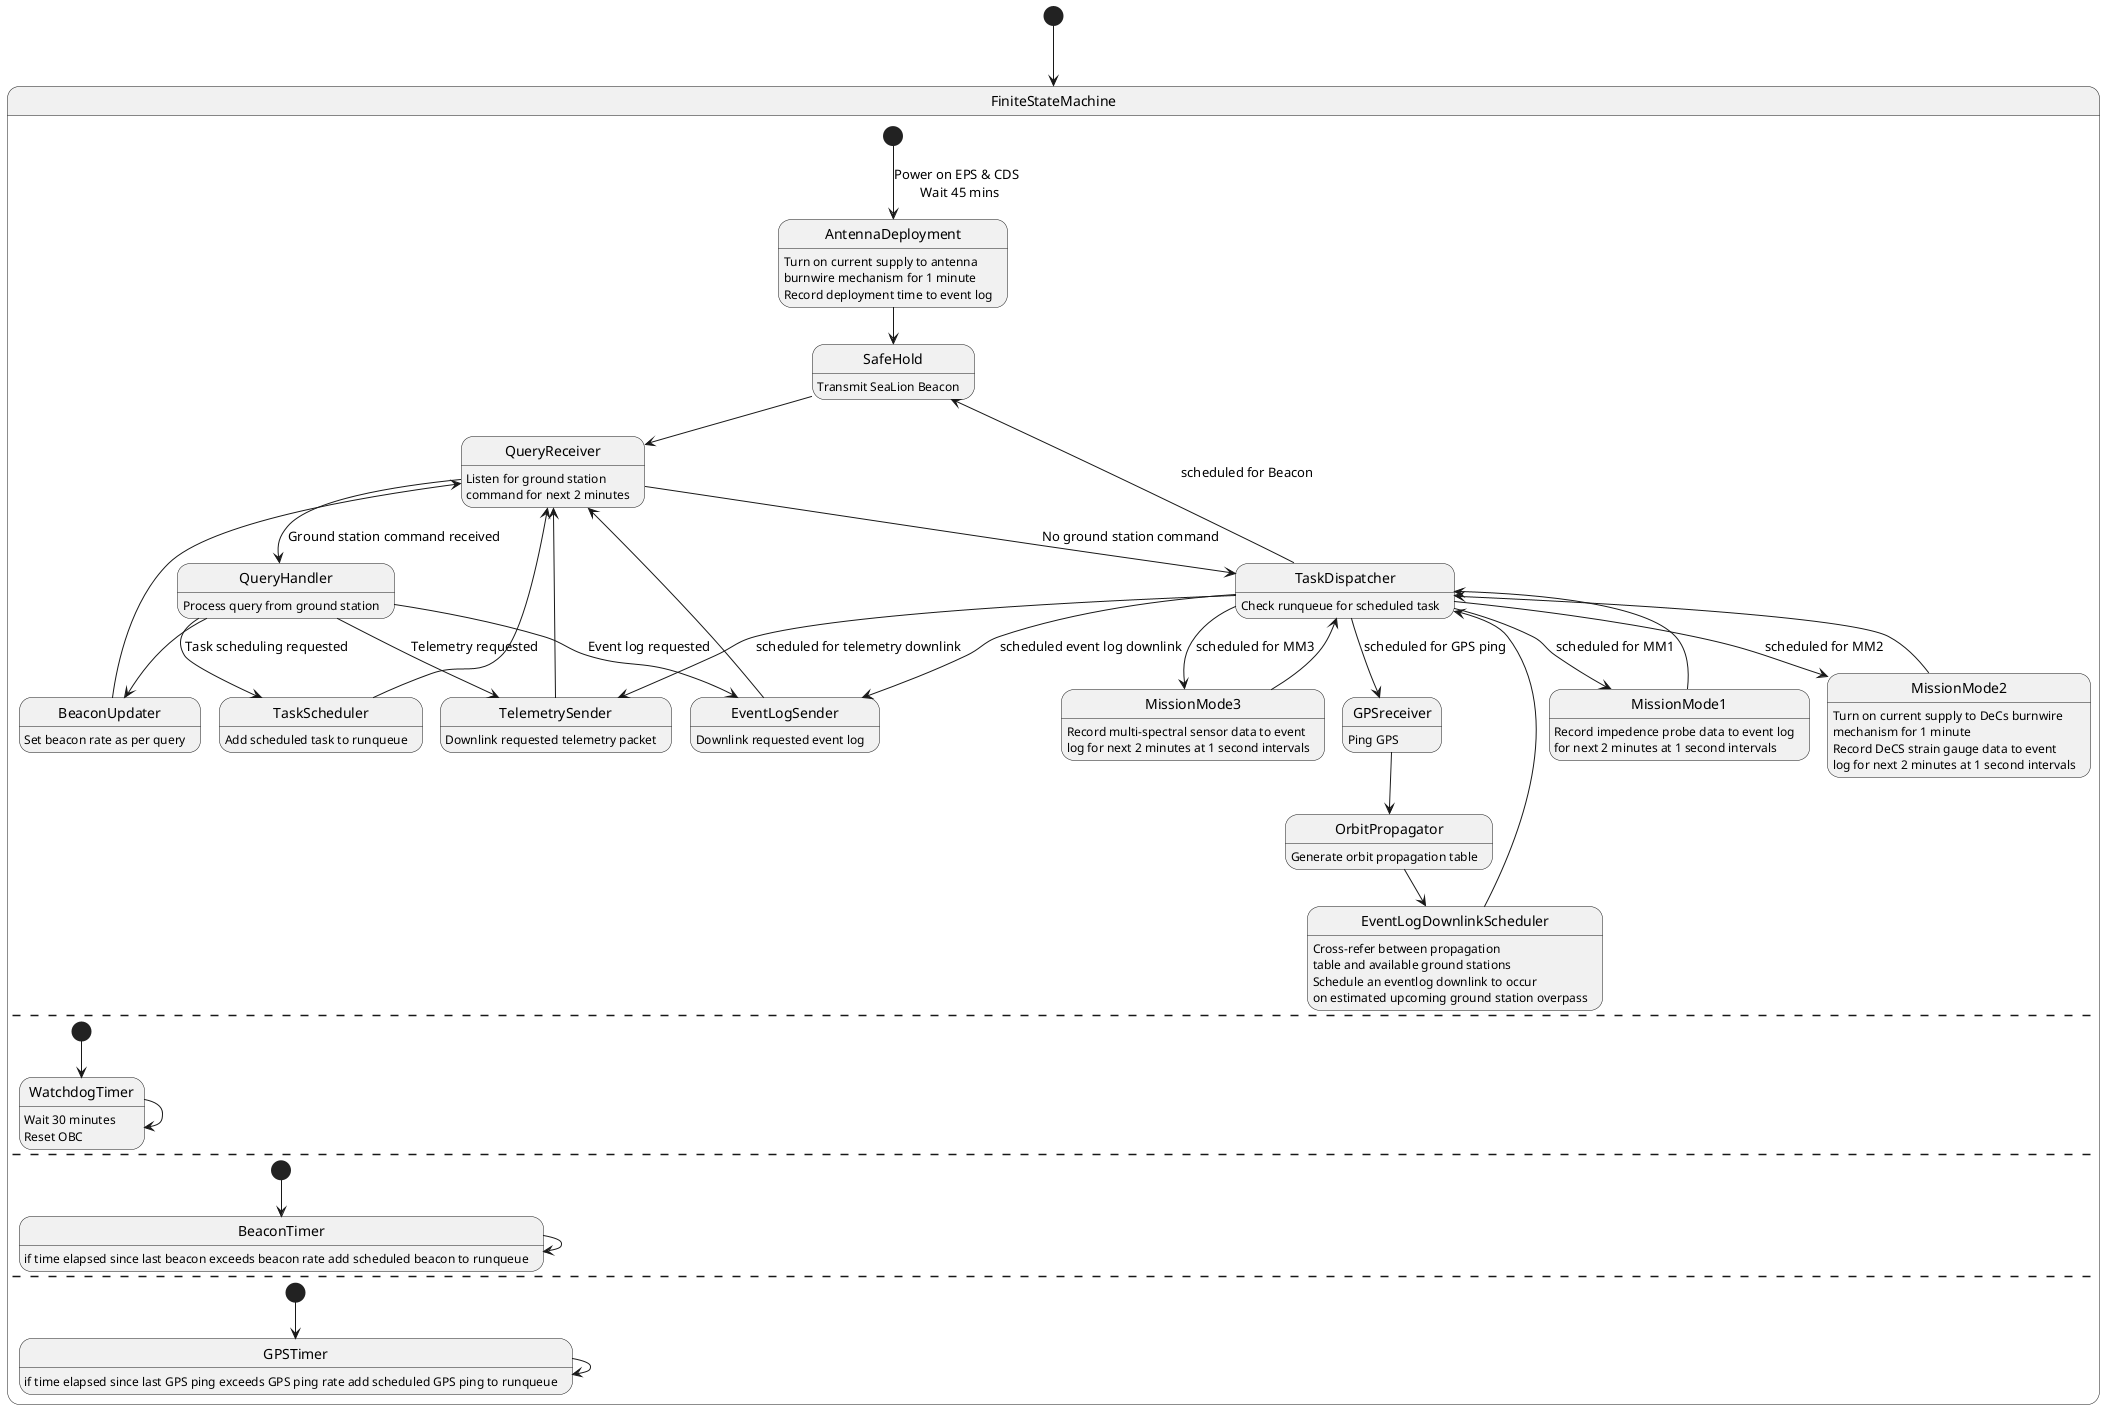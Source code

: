 @startuml

[*] --> FiniteStateMachine
state FiniteStateMachine {
      state AntennaDeployment
            AntennaDeployment : Turn on current supply to antenna
            AntennaDeployment : burnwire mechanism for 1 minute
            AntennaDeployment : Record deployment time to event log
      state SafeHold
            SafeHold : Transmit SeaLion Beacon
      state QueryReceiver
            QueryReceiver : Listen for ground station
            QueryReceiver : command for next 2 minutes
      state TelemetrySender
            TelemetrySender : Downlink requested telemetry packet
      state EventLogSender
            EventLogSender : Downlink requested event log
      state BeaconUpdater
            BeaconUpdater : Set beacon rate as per query
      state MissionMode1
            MissionMode1 : Record impedence probe data to event log
            MissionMode1 : for next 2 minutes at 1 second intervals
      state MissionMode2
            MissionMode2 : Turn on current supply to DeCs burnwire
            MissionMode2 : mechanism for 1 minute
            MissionMode2 : Record DeCS strain gauge data to event
            MissionMode2 : log for next 2 minutes at 1 second intervals
      state MissionMode3
            MissionMode3 : Record multi-spectral sensor data to event
            MissionMode3 : log for next 2 minutes at 1 second intervals
      state TaskDispatcher
            TaskDispatcher : Check runqueue for scheduled task
      state OrbitPropagator
            OrbitPropagator : Generate orbit propagation table
      state EventLogDownlinkScheduler
            EventLogDownlinkScheduler : Cross-refer between propagation
            EventLogDownlinkScheduler : table and available ground stations
            EventLogDownlinkScheduler : Schedule an eventlog downlink to occur
            EventLogDownlinkScheduler : on estimated upcoming ground station overpass
      state GPSreceiver
            GPSreceiver : Ping GPS
      state QueryHandler
            QueryHandler : Process query from ground station
      state TaskScheduler
            TaskScheduler : Add scheduled task to runqueue

      [*] --> AntennaDeployment : Power on EPS & CDS \n Wait 45 mins
      AntennaDeployment --> SafeHold
      SafeHold --> QueryReceiver
      QueryReceiver --> QueryHandler : Ground station command received
      QueryHandler --> TelemetrySender : Telemetry requested
      QueryHandler --> EventLogSender : Event log requested
      QueryHandler --> TaskScheduler : Task scheduling requested
      QueryHandler --> BeaconUpdater
      BeaconUpdater --> QueryReceiver
      TelemetrySender --> QueryReceiver
      EventLogSender --> QueryReceiver
      TaskScheduler --> QueryReceiver
      GPSreceiver --> OrbitPropagator
      OrbitPropagator --> EventLogDownlinkScheduler
      EventLogDownlinkScheduler --> TaskDispatcher
      QueryReceiver --> TaskDispatcher : No ground station command
      TaskDispatcher --> MissionMode1 : scheduled for MM1
      TaskDispatcher --> MissionMode2 : scheduled for MM2
      TaskDispatcher --> MissionMode3 : scheduled for MM3
      TaskDispatcher --> EventLogSender : scheduled event log downlink
      TaskDispatcher --> TelemetrySender : scheduled for telemetry downlink
      TaskDispatcher --> GPSreceiver : scheduled for GPS ping
      TaskDispatcher --> SafeHold : scheduled for Beacon
      MissionMode1 --> TaskDispatcher
      MissionMode2 --> TaskDispatcher
      MissionMode3 --> TaskDispatcher
      --
      state WatchdogTimer
            WatchdogTimer : Wait 30 minutes
            WatchdogTimer : Reset OBC
      [*] --> WatchdogTimer
      WatchdogTimer --> WatchdogTimer
      --
      state BeaconTimer
            BeaconTimer : if time elapsed since last beacon exceeds beacon rate add scheduled beacon to runqueue
      [*] --> BeaconTimer
      BeaconTimer --> BeaconTimer
      --
      state GPSTimer
            GPSTimer : if time elapsed since last GPS ping exceeds GPS ping rate add scheduled GPS ping to runqueue
      [*] --> GPSTimer
      GPSTimer --> GPSTimer
}
@enduml
